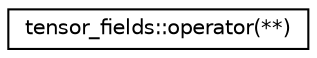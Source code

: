 digraph "Graphical Class Hierarchy"
{
 // LATEX_PDF_SIZE
  edge [fontname="Helvetica",fontsize="10",labelfontname="Helvetica",labelfontsize="10"];
  node [fontname="Helvetica",fontsize="10",shape=record];
  rankdir="LR";
  Node0 [label="tensor_fields::operator(**)",height=0.2,width=0.4,color="black", fillcolor="white", style="filled",URL="$interfacetensor__fields_1_1operator_07_5_5_08.html",tooltip=" "];
}
